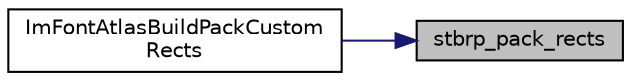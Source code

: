 digraph "stbrp_pack_rects"
{
 // LATEX_PDF_SIZE
  edge [fontname="Helvetica",fontsize="10",labelfontname="Helvetica",labelfontsize="10"];
  node [fontname="Helvetica",fontsize="10",shape=record];
  rankdir="RL";
  Node1 [label="stbrp_pack_rects",height=0.2,width=0.4,color="black", fillcolor="grey75", style="filled", fontcolor="black",tooltip=" "];
  Node1 -> Node2 [dir="back",color="midnightblue",fontsize="10",style="solid",fontname="Helvetica"];
  Node2 [label="ImFontAtlasBuildPackCustom\lRects",height=0.2,width=0.4,color="black", fillcolor="white", style="filled",URL="$imgui__draw_8cpp.html#add0fcd1708ca3540688d8277fc01bf3f",tooltip=" "];
}
